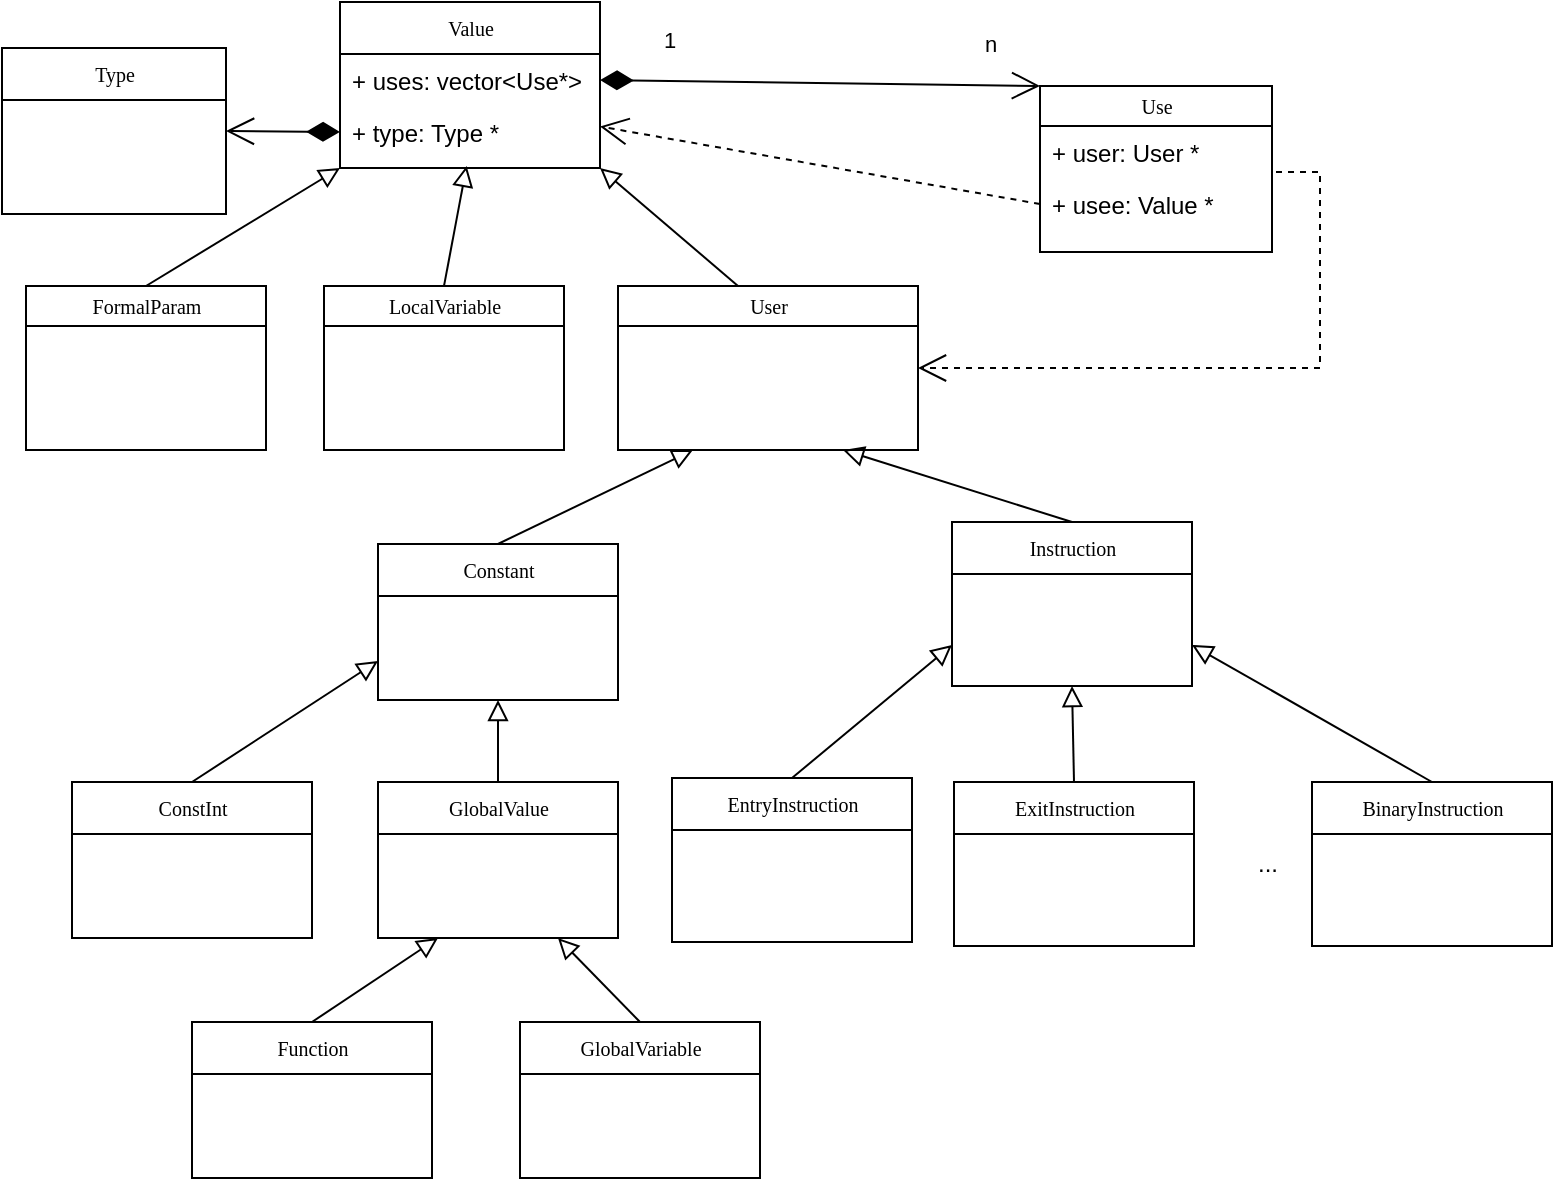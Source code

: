 <mxfile version="16.5.1" type="device" pages="2"><diagram name="Page-1" id="c4acf3e9-155e-7222-9cf6-157b1a14988f"><mxGraphModel dx="1102" dy="1025" grid="1" gridSize="10" guides="1" tooltips="1" connect="1" arrows="1" fold="1" page="1" pageScale="1" pageWidth="827" pageHeight="1169" background="none" math="0" shadow="0"><root><mxCell id="0"/><mxCell id="1" parent="0"/><mxCell id="17acba5748e5396b-2" value="User" style="swimlane;html=1;fontStyle=0;childLayout=stackLayout;horizontal=1;startSize=20;fillColor=none;horizontalStack=0;resizeParent=1;resizeLast=0;collapsible=1;marginBottom=0;swimlaneFillColor=#ffffff;rounded=0;shadow=0;comic=0;labelBackgroundColor=none;strokeWidth=1;fontFamily=Verdana;fontSize=10;align=center;" parent="1" vertex="1"><mxGeometry x="343" y="192" width="150" height="82" as="geometry"/></mxCell><mxCell id="faoZJ6lqI0ZCR2FM0-Pu-2" value="" style="endArrow=block;startArrow=none;endFill=0;startFill=0;endSize=8;html=1;verticalAlign=bottom;labelBackgroundColor=none;rounded=0;entryX=1;entryY=1;entryDx=0;entryDy=0;" parent="17acba5748e5396b-2" target="5d2195bd80daf111-5" edge="1"><mxGeometry width="160" relative="1" as="geometry"><mxPoint x="60" as="sourcePoint"/><mxPoint x="220" as="targetPoint"/></mxGeometry></mxCell><mxCell id="5d2195bd80daf111-5" value="Value" style="swimlane;html=1;fontStyle=0;childLayout=stackLayout;horizontal=1;startSize=26;fillColor=none;horizontalStack=0;resizeParent=1;resizeLast=0;collapsible=1;marginBottom=0;swimlaneFillColor=#ffffff;rounded=0;shadow=0;comic=0;labelBackgroundColor=none;strokeWidth=1;fontFamily=Verdana;fontSize=10;align=center;" parent="1" vertex="1"><mxGeometry x="204" y="50" width="130" height="83" as="geometry"/></mxCell><mxCell id="faoZJ6lqI0ZCR2FM0-Pu-35" value="+ uses: vector&amp;lt;Use*&amp;gt;" style="text;strokeColor=none;fillColor=none;align=left;verticalAlign=top;spacingLeft=4;spacingRight=4;overflow=hidden;rotatable=0;points=[[0,0.5],[1,0.5]];portConstraint=eastwest;whiteSpace=wrap;html=1;" parent="5d2195bd80daf111-5" vertex="1"><mxGeometry y="26" width="130" height="26" as="geometry"/></mxCell><mxCell id="faoZJ6lqI0ZCR2FM0-Pu-44" value="+ type: Type *" style="text;strokeColor=none;fillColor=none;align=left;verticalAlign=top;spacingLeft=4;spacingRight=4;overflow=hidden;rotatable=0;points=[[0,0.5],[1,0.5]];portConstraint=eastwest;whiteSpace=wrap;html=1;" parent="5d2195bd80daf111-5" vertex="1"><mxGeometry y="52" width="130" height="26" as="geometry"/></mxCell><mxCell id="faoZJ6lqI0ZCR2FM0-Pu-3" value="Constant" style="swimlane;html=1;fontStyle=0;childLayout=stackLayout;horizontal=1;startSize=26;fillColor=none;horizontalStack=0;resizeParent=1;resizeLast=0;collapsible=1;marginBottom=0;swimlaneFillColor=#ffffff;rounded=0;shadow=0;comic=0;labelBackgroundColor=none;strokeWidth=1;fontFamily=Verdana;fontSize=10;align=center;" parent="1" vertex="1"><mxGeometry x="223" y="321" width="120" height="78" as="geometry"/></mxCell><mxCell id="faoZJ6lqI0ZCR2FM0-Pu-4" value="" style="endArrow=block;startArrow=none;endFill=0;startFill=0;endSize=8;html=1;verticalAlign=bottom;labelBackgroundColor=none;rounded=0;entryX=0.25;entryY=1;entryDx=0;entryDy=0;" parent="faoZJ6lqI0ZCR2FM0-Pu-3" target="17acba5748e5396b-2" edge="1"><mxGeometry width="160" relative="1" as="geometry"><mxPoint x="60" as="sourcePoint"/><mxPoint x="220" as="targetPoint"/></mxGeometry></mxCell><mxCell id="faoZJ6lqI0ZCR2FM0-Pu-5" value="Instruction" style="swimlane;html=1;fontStyle=0;childLayout=stackLayout;horizontal=1;startSize=26;fillColor=none;horizontalStack=0;resizeParent=1;resizeLast=0;collapsible=1;marginBottom=0;swimlaneFillColor=#ffffff;rounded=0;shadow=0;comic=0;labelBackgroundColor=none;strokeWidth=1;fontFamily=Verdana;fontSize=10;align=center;" parent="1" vertex="1"><mxGeometry x="510" y="310" width="120" height="82" as="geometry"/></mxCell><mxCell id="faoZJ6lqI0ZCR2FM0-Pu-6" value="" style="endArrow=block;startArrow=none;endFill=0;startFill=0;endSize=8;html=1;verticalAlign=bottom;labelBackgroundColor=none;rounded=0;entryX=0.75;entryY=1;entryDx=0;entryDy=0;" parent="faoZJ6lqI0ZCR2FM0-Pu-5" target="17acba5748e5396b-2" edge="1"><mxGeometry width="160" relative="1" as="geometry"><mxPoint x="60" as="sourcePoint"/><mxPoint x="-80" y="-50" as="targetPoint"/></mxGeometry></mxCell><mxCell id="faoZJ6lqI0ZCR2FM0-Pu-7" value="EntryInstruction" style="swimlane;html=1;fontStyle=0;childLayout=stackLayout;horizontal=1;startSize=26;fillColor=none;horizontalStack=0;resizeParent=1;resizeLast=0;collapsible=1;marginBottom=0;swimlaneFillColor=#ffffff;rounded=0;shadow=0;comic=0;labelBackgroundColor=none;strokeWidth=1;fontFamily=Verdana;fontSize=10;align=center;" parent="1" vertex="1"><mxGeometry x="370" y="438" width="120" height="82" as="geometry"/></mxCell><mxCell id="faoZJ6lqI0ZCR2FM0-Pu-8" value="" style="endArrow=block;startArrow=none;endFill=0;startFill=0;endSize=8;html=1;verticalAlign=bottom;labelBackgroundColor=none;rounded=0;entryX=0;entryY=0.75;entryDx=0;entryDy=0;" parent="faoZJ6lqI0ZCR2FM0-Pu-7" target="faoZJ6lqI0ZCR2FM0-Pu-5" edge="1"><mxGeometry width="160" relative="1" as="geometry"><mxPoint x="60" as="sourcePoint"/><mxPoint x="140" y="-140" as="targetPoint"/></mxGeometry></mxCell><mxCell id="faoZJ6lqI0ZCR2FM0-Pu-9" value="ExitInstruction" style="swimlane;html=1;fontStyle=0;childLayout=stackLayout;horizontal=1;startSize=26;fillColor=none;horizontalStack=0;resizeParent=1;resizeLast=0;collapsible=1;marginBottom=0;swimlaneFillColor=#ffffff;rounded=0;shadow=0;comic=0;labelBackgroundColor=none;strokeWidth=1;fontFamily=Verdana;fontSize=10;align=center;" parent="1" vertex="1"><mxGeometry x="511" y="440" width="120" height="82" as="geometry"/></mxCell><mxCell id="faoZJ6lqI0ZCR2FM0-Pu-10" value="" style="endArrow=block;startArrow=none;endFill=0;startFill=0;endSize=8;html=1;verticalAlign=bottom;labelBackgroundColor=none;rounded=0;entryX=0.5;entryY=1;entryDx=0;entryDy=0;" parent="faoZJ6lqI0ZCR2FM0-Pu-9" target="faoZJ6lqI0ZCR2FM0-Pu-5" edge="1"><mxGeometry width="160" relative="1" as="geometry"><mxPoint x="60" as="sourcePoint"/><mxPoint x="130" y="-120" as="targetPoint"/></mxGeometry></mxCell><mxCell id="faoZJ6lqI0ZCR2FM0-Pu-11" value="BinaryInstruction" style="swimlane;html=1;fontStyle=0;childLayout=stackLayout;horizontal=1;startSize=26;fillColor=none;horizontalStack=0;resizeParent=1;resizeLast=0;collapsible=1;marginBottom=0;swimlaneFillColor=#ffffff;rounded=0;shadow=0;comic=0;labelBackgroundColor=none;strokeWidth=1;fontFamily=Verdana;fontSize=10;align=center;" parent="1" vertex="1"><mxGeometry x="690" y="440" width="120" height="82" as="geometry"/></mxCell><mxCell id="faoZJ6lqI0ZCR2FM0-Pu-12" value="" style="endArrow=block;startArrow=none;endFill=0;startFill=0;endSize=8;html=1;verticalAlign=bottom;labelBackgroundColor=none;rounded=0;entryX=1;entryY=0.75;entryDx=0;entryDy=0;" parent="faoZJ6lqI0ZCR2FM0-Pu-11" target="faoZJ6lqI0ZCR2FM0-Pu-5" edge="1"><mxGeometry width="160" relative="1" as="geometry"><mxPoint x="60" as="sourcePoint"/><mxPoint x="-200" y="-120" as="targetPoint"/></mxGeometry></mxCell><mxCell id="faoZJ6lqI0ZCR2FM0-Pu-13" value="GlobalValue" style="swimlane;html=1;fontStyle=0;childLayout=stackLayout;horizontal=1;startSize=26;fillColor=none;horizontalStack=0;resizeParent=1;resizeLast=0;collapsible=1;marginBottom=0;swimlaneFillColor=#ffffff;rounded=0;shadow=0;comic=0;labelBackgroundColor=none;strokeWidth=1;fontFamily=Verdana;fontSize=10;align=center;" parent="1" vertex="1"><mxGeometry x="223" y="440" width="120" height="78" as="geometry"/></mxCell><mxCell id="faoZJ6lqI0ZCR2FM0-Pu-14" value="" style="endArrow=block;startArrow=none;endFill=0;startFill=0;endSize=8;html=1;verticalAlign=bottom;labelBackgroundColor=none;rounded=0;entryX=0.5;entryY=1;entryDx=0;entryDy=0;" parent="faoZJ6lqI0ZCR2FM0-Pu-13" target="faoZJ6lqI0ZCR2FM0-Pu-3" edge="1"><mxGeometry width="160" relative="1" as="geometry"><mxPoint x="60" as="sourcePoint"/><mxPoint x="220" as="targetPoint"/></mxGeometry></mxCell><mxCell id="faoZJ6lqI0ZCR2FM0-Pu-15" value="Function" style="swimlane;html=1;fontStyle=0;childLayout=stackLayout;horizontal=1;startSize=26;fillColor=none;horizontalStack=0;resizeParent=1;resizeLast=0;collapsible=1;marginBottom=0;swimlaneFillColor=#ffffff;rounded=0;shadow=0;comic=0;labelBackgroundColor=none;strokeWidth=1;fontFamily=Verdana;fontSize=10;align=center;" parent="1" vertex="1"><mxGeometry x="130" y="560" width="120" height="78" as="geometry"/></mxCell><mxCell id="faoZJ6lqI0ZCR2FM0-Pu-17" value="GlobalVariable" style="swimlane;html=1;fontStyle=0;childLayout=stackLayout;horizontal=1;startSize=26;fillColor=none;horizontalStack=0;resizeParent=1;resizeLast=0;collapsible=1;marginBottom=0;swimlaneFillColor=#ffffff;rounded=0;shadow=0;comic=0;labelBackgroundColor=none;strokeWidth=1;fontFamily=Verdana;fontSize=10;align=center;" parent="1" vertex="1"><mxGeometry x="294" y="560" width="120" height="78" as="geometry"/></mxCell><mxCell id="faoZJ6lqI0ZCR2FM0-Pu-19" value="ConstInt" style="swimlane;html=1;fontStyle=0;childLayout=stackLayout;horizontal=1;startSize=26;fillColor=none;horizontalStack=0;resizeParent=1;resizeLast=0;collapsible=1;marginBottom=0;swimlaneFillColor=#ffffff;rounded=0;shadow=0;comic=0;labelBackgroundColor=none;strokeWidth=1;fontFamily=Verdana;fontSize=10;align=center;" parent="1" vertex="1"><mxGeometry x="70" y="440" width="120" height="78" as="geometry"/></mxCell><mxCell id="faoZJ6lqI0ZCR2FM0-Pu-20" value="" style="endArrow=block;startArrow=none;endFill=0;startFill=0;endSize=8;html=1;verticalAlign=bottom;labelBackgroundColor=none;rounded=0;entryX=0;entryY=0.75;entryDx=0;entryDy=0;" parent="faoZJ6lqI0ZCR2FM0-Pu-19" target="faoZJ6lqI0ZCR2FM0-Pu-3" edge="1"><mxGeometry width="160" relative="1" as="geometry"><mxPoint x="60" as="sourcePoint"/><mxPoint x="220" as="targetPoint"/></mxGeometry></mxCell><mxCell id="faoZJ6lqI0ZCR2FM0-Pu-21" value="LocalVariable" style="swimlane;html=1;fontStyle=0;childLayout=stackLayout;horizontal=1;startSize=20;fillColor=none;horizontalStack=0;resizeParent=1;resizeLast=0;collapsible=1;marginBottom=0;swimlaneFillColor=#ffffff;rounded=0;shadow=0;comic=0;labelBackgroundColor=none;strokeWidth=1;fontFamily=Verdana;fontSize=10;align=center;" parent="1" vertex="1"><mxGeometry x="196" y="192" width="120" height="82" as="geometry"/></mxCell><mxCell id="faoZJ6lqI0ZCR2FM0-Pu-22" value="" style="endArrow=block;startArrow=none;endFill=0;startFill=0;endSize=8;html=1;verticalAlign=bottom;labelBackgroundColor=none;rounded=0;entryX=0.487;entryY=1.154;entryDx=0;entryDy=0;entryPerimeter=0;" parent="faoZJ6lqI0ZCR2FM0-Pu-21" target="faoZJ6lqI0ZCR2FM0-Pu-44" edge="1"><mxGeometry width="160" relative="1" as="geometry"><mxPoint x="60" as="sourcePoint"/><mxPoint x="220" as="targetPoint"/></mxGeometry></mxCell><mxCell id="faoZJ6lqI0ZCR2FM0-Pu-24" value="FormalParam" style="swimlane;html=1;fontStyle=0;childLayout=stackLayout;horizontal=1;startSize=20;fillColor=none;horizontalStack=0;resizeParent=1;resizeLast=0;collapsible=1;marginBottom=0;swimlaneFillColor=#ffffff;rounded=0;shadow=0;comic=0;labelBackgroundColor=none;strokeWidth=1;fontFamily=Verdana;fontSize=10;align=center;" parent="1" vertex="1"><mxGeometry x="47" y="192" width="120" height="82" as="geometry"/></mxCell><mxCell id="faoZJ6lqI0ZCR2FM0-Pu-25" value="" style="endArrow=block;startArrow=none;endFill=0;startFill=0;endSize=8;html=1;verticalAlign=bottom;labelBackgroundColor=none;rounded=0;entryX=0;entryY=1;entryDx=0;entryDy=0;" parent="faoZJ6lqI0ZCR2FM0-Pu-24" target="5d2195bd80daf111-5" edge="1"><mxGeometry width="160" relative="1" as="geometry"><mxPoint x="60" as="sourcePoint"/><mxPoint x="220" as="targetPoint"/></mxGeometry></mxCell><mxCell id="faoZJ6lqI0ZCR2FM0-Pu-26" value="Type" style="swimlane;html=1;fontStyle=0;childLayout=stackLayout;horizontal=1;startSize=26;fillColor=none;horizontalStack=0;resizeParent=1;resizeLast=0;collapsible=1;marginBottom=0;swimlaneFillColor=#ffffff;rounded=0;shadow=0;comic=0;labelBackgroundColor=none;strokeWidth=1;fontFamily=Verdana;fontSize=10;align=center;" parent="1" vertex="1"><mxGeometry x="35" y="73" width="112" height="83" as="geometry"/></mxCell><mxCell id="faoZJ6lqI0ZCR2FM0-Pu-27" value="" style="endArrow=open;html=1;endSize=12;startArrow=diamondThin;startSize=14;startFill=1;align=left;verticalAlign=bottom;rounded=0;exitX=0;exitY=0.5;exitDx=0;exitDy=0;entryX=1;entryY=0.5;entryDx=0;entryDy=0;" parent="1" source="faoZJ6lqI0ZCR2FM0-Pu-44" target="faoZJ6lqI0ZCR2FM0-Pu-26" edge="1"><mxGeometry x="-1" y="3" relative="1" as="geometry"><mxPoint x="384" y="130" as="sourcePoint"/><mxPoint x="634" y="160" as="targetPoint"/></mxGeometry></mxCell><mxCell id="faoZJ6lqI0ZCR2FM0-Pu-28" value="Use" style="swimlane;html=1;fontStyle=0;childLayout=stackLayout;horizontal=1;startSize=20;fillColor=none;horizontalStack=0;resizeParent=1;resizeLast=0;collapsible=1;marginBottom=0;swimlaneFillColor=#ffffff;rounded=0;shadow=0;comic=0;labelBackgroundColor=none;strokeWidth=1;fontFamily=Verdana;fontSize=10;align=center;" parent="1" vertex="1"><mxGeometry x="554" y="92" width="116" height="83" as="geometry"/></mxCell><mxCell id="faoZJ6lqI0ZCR2FM0-Pu-39" value="+ user: User *" style="text;strokeColor=none;fillColor=none;align=left;verticalAlign=top;spacingLeft=4;spacingRight=4;overflow=hidden;rotatable=0;points=[[0,0.5],[1,0.5]];portConstraint=eastwest;whiteSpace=wrap;html=1;" parent="faoZJ6lqI0ZCR2FM0-Pu-28" vertex="1"><mxGeometry y="20" width="116" height="26" as="geometry"/></mxCell><mxCell id="faoZJ6lqI0ZCR2FM0-Pu-38" value="+ usee: Value *" style="text;strokeColor=none;fillColor=none;align=left;verticalAlign=top;spacingLeft=4;spacingRight=4;overflow=hidden;rotatable=0;points=[[0,0.5],[1,0.5]];portConstraint=eastwest;whiteSpace=wrap;html=1;" parent="faoZJ6lqI0ZCR2FM0-Pu-28" vertex="1"><mxGeometry y="46" width="116" height="26" as="geometry"/></mxCell><mxCell id="faoZJ6lqI0ZCR2FM0-Pu-33" value="" style="endArrow=open;html=1;endSize=12;startArrow=none;startSize=14;startFill=0;align=left;verticalAlign=bottom;rounded=0;dashed=1;exitX=1;exitY=0.5;exitDx=0;exitDy=0;edgeStyle=orthogonalEdgeStyle;entryX=1;entryY=0.5;entryDx=0;entryDy=0;" parent="1" source="faoZJ6lqI0ZCR2FM0-Pu-39" target="17acba5748e5396b-2" edge="1"><mxGeometry x="-0.844" y="10" relative="1" as="geometry"><mxPoint x="712" y="230" as="sourcePoint"/><mxPoint x="504" y="300" as="targetPoint"/><Array as="points"><mxPoint x="670" y="135"/><mxPoint x="694" y="135"/><mxPoint x="694" y="233"/></Array><mxPoint as="offset"/></mxGeometry></mxCell><mxCell id="faoZJ6lqI0ZCR2FM0-Pu-41" value="" style="endArrow=open;html=1;endSize=12;startArrow=none;startSize=14;startFill=0;align=left;verticalAlign=bottom;rounded=0;dashed=1;entryX=1;entryY=0.75;entryDx=0;entryDy=0;exitX=0;exitY=0.5;exitDx=0;exitDy=0;" parent="1" source="faoZJ6lqI0ZCR2FM0-Pu-38" target="5d2195bd80daf111-5" edge="1"><mxGeometry x="-0.844" y="10" relative="1" as="geometry"><mxPoint x="652" y="143" as="sourcePoint"/><mxPoint x="324" y="100" as="targetPoint"/><mxPoint as="offset"/></mxGeometry></mxCell><mxCell id="faoZJ6lqI0ZCR2FM0-Pu-42" value="1" style="endArrow=open;html=1;endSize=12;startArrow=diamondThin;startSize=14;startFill=1;align=left;verticalAlign=bottom;rounded=0;entryX=0;entryY=0;entryDx=0;entryDy=0;exitX=1;exitY=0.5;exitDx=0;exitDy=0;" parent="1" source="faoZJ6lqI0ZCR2FM0-Pu-35" target="faoZJ6lqI0ZCR2FM0-Pu-28" edge="1"><mxGeometry x="-0.733" y="11" relative="1" as="geometry"><mxPoint x="534" y="290" as="sourcePoint"/><mxPoint x="694" y="290" as="targetPoint"/><mxPoint as="offset"/></mxGeometry></mxCell><mxCell id="faoZJ6lqI0ZCR2FM0-Pu-43" value="n" style="edgeLabel;html=1;align=center;verticalAlign=middle;resizable=0;points=[];" parent="faoZJ6lqI0ZCR2FM0-Pu-42" vertex="1" connectable="0"><mxGeometry x="0.883" relative="1" as="geometry"><mxPoint x="-12" y="-21" as="offset"/></mxGeometry></mxCell><mxCell id="PmeZJhlyt4sX-6M8k1eL-1" value="..." style="text;html=1;strokeColor=none;fillColor=none;align=center;verticalAlign=middle;whiteSpace=wrap;rounded=0;" vertex="1" parent="1"><mxGeometry x="638" y="466" width="60" height="30" as="geometry"/></mxCell><mxCell id="faoZJ6lqI0ZCR2FM0-Pu-18" value="" style="endArrow=block;startArrow=none;endFill=0;startFill=0;endSize=8;html=1;verticalAlign=bottom;labelBackgroundColor=none;rounded=0;entryX=0.75;entryY=1;entryDx=0;entryDy=0;exitX=0.5;exitY=0;exitDx=0;exitDy=0;" parent="1" target="faoZJ6lqI0ZCR2FM0-Pu-13" edge="1" source="faoZJ6lqI0ZCR2FM0-Pu-17"><mxGeometry width="160" relative="1" as="geometry"><mxPoint x="310" y="610" as="sourcePoint"/><mxPoint x="220" y="510" as="targetPoint"/></mxGeometry></mxCell><mxCell id="faoZJ6lqI0ZCR2FM0-Pu-16" value="" style="endArrow=block;startArrow=none;endFill=0;startFill=0;endSize=8;html=1;verticalAlign=bottom;labelBackgroundColor=none;rounded=0;entryX=0.25;entryY=1;entryDx=0;entryDy=0;exitX=0.5;exitY=0;exitDx=0;exitDy=0;" parent="1" target="faoZJ6lqI0ZCR2FM0-Pu-13" edge="1" source="faoZJ6lqI0ZCR2FM0-Pu-15"><mxGeometry width="160" relative="1" as="geometry"><mxPoint x="118" y="641" as="sourcePoint"/><mxPoint x="208" y="551" as="targetPoint"/></mxGeometry></mxCell></root></mxGraphModel></diagram><diagram id="ZGStUXdZ4-zfFXYNkeH_" name="第 2 页"><mxGraphModel dx="1102" dy="1025" grid="1" gridSize="10" guides="1" tooltips="1" connect="1" arrows="1" fold="1" page="1" pageScale="1" pageWidth="827" pageHeight="1169" math="0" shadow="0"><root><mxCell id="yW6Ggn0Z-sMeEQTg5nSL-0"/><mxCell id="yW6Ggn0Z-sMeEQTg5nSL-1" parent="yW6Ggn0Z-sMeEQTg5nSL-0"/><mxCell id="yW6Ggn0Z-sMeEQTg5nSL-2" value="Type" style="swimlane;html=1;fontStyle=0;childLayout=stackLayout;horizontal=1;startSize=26;fillColor=none;horizontalStack=0;resizeParent=1;resizeLast=0;collapsible=1;marginBottom=0;swimlaneFillColor=#ffffff;rounded=0;shadow=0;comic=0;labelBackgroundColor=none;strokeWidth=1;fontFamily=Verdana;fontSize=10;align=center;" vertex="1" parent="yW6Ggn0Z-sMeEQTg5nSL-1"><mxGeometry x="350" y="40" width="80" height="80" as="geometry"/></mxCell><mxCell id="yW6Ggn0Z-sMeEQTg5nSL-3" value="VoidType" style="swimlane;html=1;fontStyle=0;childLayout=stackLayout;horizontal=1;startSize=26;fillColor=none;horizontalStack=0;resizeParent=1;resizeLast=0;collapsible=1;marginBottom=0;swimlaneFillColor=#ffffff;rounded=0;shadow=0;comic=0;labelBackgroundColor=none;strokeWidth=1;fontFamily=Verdana;fontSize=10;align=center;" vertex="1" parent="yW6Ggn0Z-sMeEQTg5nSL-1"><mxGeometry x="20" y="220" width="80" height="80" as="geometry"/></mxCell><mxCell id="yW6Ggn0Z-sMeEQTg5nSL-4" value="IntegerType" style="swimlane;html=1;fontStyle=0;childLayout=stackLayout;horizontal=1;startSize=26;fillColor=none;horizontalStack=0;resizeParent=1;resizeLast=0;collapsible=1;marginBottom=0;swimlaneFillColor=#ffffff;rounded=0;shadow=0;comic=0;labelBackgroundColor=none;strokeWidth=1;fontFamily=Verdana;fontSize=10;align=center;" vertex="1" parent="yW6Ggn0Z-sMeEQTg5nSL-1"><mxGeometry x="120" y="218.5" width="81" height="83" as="geometry"/></mxCell><mxCell id="yW6Ggn0Z-sMeEQTg5nSL-5" value="FunctionType" style="swimlane;html=1;fontStyle=0;childLayout=stackLayout;horizontal=1;startSize=26;fillColor=none;horizontalStack=0;resizeParent=1;resizeLast=0;collapsible=1;marginBottom=0;swimlaneFillColor=#ffffff;rounded=0;shadow=0;comic=0;labelBackgroundColor=none;strokeWidth=1;fontFamily=Verdana;fontSize=10;align=center;" vertex="1" parent="yW6Ggn0Z-sMeEQTg5nSL-1"><mxGeometry x="220" y="220" width="81" height="83" as="geometry"/></mxCell><mxCell id="yW6Ggn0Z-sMeEQTg5nSL-6" value="LabelType" style="swimlane;html=1;fontStyle=0;childLayout=stackLayout;horizontal=1;startSize=26;fillColor=none;horizontalStack=0;resizeParent=1;resizeLast=0;collapsible=1;marginBottom=0;swimlaneFillColor=#ffffff;rounded=0;shadow=0;comic=0;labelBackgroundColor=none;strokeWidth=1;fontFamily=Verdana;fontSize=10;align=center;" vertex="1" parent="yW6Ggn0Z-sMeEQTg5nSL-1"><mxGeometry x="320" y="220" width="81" height="83" as="geometry"/></mxCell><mxCell id="yW6Ggn0Z-sMeEQTg5nSL-7" value="PointerType" style="swimlane;html=1;fontStyle=0;childLayout=stackLayout;horizontal=1;startSize=26;fillColor=none;horizontalStack=0;resizeParent=1;resizeLast=0;collapsible=1;marginBottom=0;swimlaneFillColor=#ffffff;rounded=0;shadow=0;comic=0;labelBackgroundColor=none;strokeWidth=1;fontFamily=Verdana;fontSize=10;align=center;" vertex="1" parent="yW6Ggn0Z-sMeEQTg5nSL-1"><mxGeometry x="430" y="220" width="81" height="83" as="geometry"/></mxCell><mxCell id="C7ohA09wEiBFTMSaTiee-0" value="" style="endArrow=block;startArrow=none;endFill=0;startFill=0;endSize=8;html=1;verticalAlign=bottom;labelBackgroundColor=none;rounded=0;entryX=0;entryY=0.75;entryDx=0;entryDy=0;exitX=0.5;exitY=0;exitDx=0;exitDy=0;" edge="1" parent="yW6Ggn0Z-sMeEQTg5nSL-1" source="yW6Ggn0Z-sMeEQTg5nSL-3" target="yW6Ggn0Z-sMeEQTg5nSL-2"><mxGeometry width="160" relative="1" as="geometry"><mxPoint x="230" y="402" as="sourcePoint"/><mxPoint x="391.5" y="312" as="targetPoint"/></mxGeometry></mxCell><mxCell id="C7ohA09wEiBFTMSaTiee-1" value="" style="endArrow=block;startArrow=none;endFill=0;startFill=0;endSize=8;html=1;verticalAlign=bottom;labelBackgroundColor=none;rounded=0;entryX=0;entryY=1;entryDx=0;entryDy=0;exitX=0.5;exitY=0;exitDx=0;exitDy=0;" edge="1" parent="yW6Ggn0Z-sMeEQTg5nSL-1" source="yW6Ggn0Z-sMeEQTg5nSL-4" target="yW6Ggn0Z-sMeEQTg5nSL-2"><mxGeometry width="160" relative="1" as="geometry"><mxPoint x="106" y="230" as="sourcePoint"/><mxPoint x="396" y="103" as="targetPoint"/></mxGeometry></mxCell><mxCell id="C7ohA09wEiBFTMSaTiee-2" value="" style="endArrow=block;startArrow=none;endFill=0;startFill=0;endSize=8;html=1;verticalAlign=bottom;labelBackgroundColor=none;rounded=0;exitX=0.5;exitY=0;exitDx=0;exitDy=0;entryX=0.25;entryY=1;entryDx=0;entryDy=0;" edge="1" parent="yW6Ggn0Z-sMeEQTg5nSL-1" source="yW6Ggn0Z-sMeEQTg5nSL-5" target="yW6Ggn0Z-sMeEQTg5nSL-2"><mxGeometry width="160" relative="1" as="geometry"><mxPoint x="266" y="230" as="sourcePoint"/><mxPoint x="390" y="120" as="targetPoint"/></mxGeometry></mxCell><mxCell id="C7ohA09wEiBFTMSaTiee-3" value="" style="endArrow=block;startArrow=none;endFill=0;startFill=0;endSize=8;html=1;verticalAlign=bottom;labelBackgroundColor=none;rounded=0;exitX=0.5;exitY=0;exitDx=0;exitDy=0;entryX=0.5;entryY=1;entryDx=0;entryDy=0;" edge="1" parent="yW6Ggn0Z-sMeEQTg5nSL-1" source="yW6Ggn0Z-sMeEQTg5nSL-6" target="yW6Ggn0Z-sMeEQTg5nSL-2"><mxGeometry width="160" relative="1" as="geometry"><mxPoint x="416" y="230" as="sourcePoint"/><mxPoint x="410" y="120" as="targetPoint"/></mxGeometry></mxCell><mxCell id="C7ohA09wEiBFTMSaTiee-4" value="" style="endArrow=block;startArrow=none;endFill=0;startFill=0;endSize=8;html=1;verticalAlign=bottom;labelBackgroundColor=none;rounded=0;entryX=0.75;entryY=1;entryDx=0;entryDy=0;exitX=0.5;exitY=0;exitDx=0;exitDy=0;" edge="1" parent="yW6Ggn0Z-sMeEQTg5nSL-1" source="yW6Ggn0Z-sMeEQTg5nSL-7" target="yW6Ggn0Z-sMeEQTg5nSL-2"><mxGeometry width="160" relative="1" as="geometry"><mxPoint x="586" y="230" as="sourcePoint"/><mxPoint x="424" y="103" as="targetPoint"/></mxGeometry></mxCell><mxCell id="C7ohA09wEiBFTMSaTiee-5" value="FloatType" style="swimlane;html=1;fontStyle=0;childLayout=stackLayout;horizontal=1;startSize=26;fillColor=none;horizontalStack=0;resizeParent=1;resizeLast=0;collapsible=1;marginBottom=0;swimlaneFillColor=#ffffff;rounded=0;shadow=0;comic=0;labelBackgroundColor=none;strokeWidth=1;fontFamily=Verdana;fontSize=10;align=center;" vertex="1" parent="yW6Ggn0Z-sMeEQTg5nSL-1"><mxGeometry x="540" y="220" width="81" height="83" as="geometry"/></mxCell><mxCell id="C7ohA09wEiBFTMSaTiee-6" value="ArrayType" style="swimlane;html=1;fontStyle=0;childLayout=stackLayout;horizontal=1;startSize=26;fillColor=none;horizontalStack=0;resizeParent=1;resizeLast=0;collapsible=1;marginBottom=0;swimlaneFillColor=#ffffff;rounded=0;shadow=0;comic=0;labelBackgroundColor=none;strokeWidth=1;fontFamily=Verdana;fontSize=10;align=center;" vertex="1" parent="yW6Ggn0Z-sMeEQTg5nSL-1"><mxGeometry x="720" y="220" width="81" height="83" as="geometry"/></mxCell><mxCell id="C7ohA09wEiBFTMSaTiee-7" value="" style="endArrow=block;startArrow=none;endFill=0;startFill=0;endSize=8;html=1;verticalAlign=bottom;labelBackgroundColor=none;rounded=0;entryX=1;entryY=1;entryDx=0;entryDy=0;exitX=0.5;exitY=0;exitDx=0;exitDy=0;" edge="1" parent="yW6Ggn0Z-sMeEQTg5nSL-1" source="C7ohA09wEiBFTMSaTiee-5" target="yW6Ggn0Z-sMeEQTg5nSL-2"><mxGeometry width="160" relative="1" as="geometry"><mxPoint x="540.5" y="200" as="sourcePoint"/><mxPoint x="480" y="100" as="targetPoint"/></mxGeometry></mxCell><mxCell id="C7ohA09wEiBFTMSaTiee-8" value="" style="endArrow=block;startArrow=none;endFill=0;startFill=0;endSize=8;html=1;verticalAlign=bottom;labelBackgroundColor=none;rounded=0;entryX=1;entryY=0.75;entryDx=0;entryDy=0;exitX=0.42;exitY=-0.036;exitDx=0;exitDy=0;exitPerimeter=0;" edge="1" parent="yW6Ggn0Z-sMeEQTg5nSL-1" source="C7ohA09wEiBFTMSaTiee-6" target="yW6Ggn0Z-sMeEQTg5nSL-2"><mxGeometry width="160" relative="1" as="geometry"><mxPoint x="640.5" y="190" as="sourcePoint"/><mxPoint x="580" y="90" as="targetPoint"/></mxGeometry></mxCell><mxCell id="C7ohA09wEiBFTMSaTiee-9" value="..." style="text;html=1;strokeColor=none;fillColor=none;align=center;verticalAlign=middle;whiteSpace=wrap;rounded=0;" vertex="1" parent="yW6Ggn0Z-sMeEQTg5nSL-1"><mxGeometry x="640" y="247" width="60" height="30" as="geometry"/></mxCell></root></mxGraphModel></diagram></mxfile>